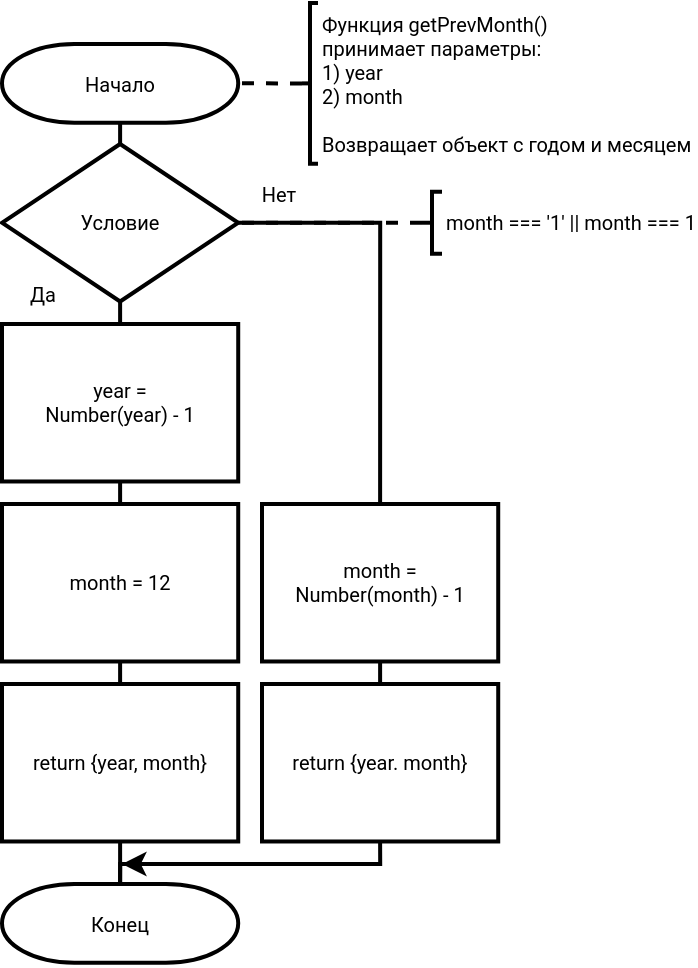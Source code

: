 <mxfile version="20.2.3" type="device"><diagram id="UNfGG9SOA_mBw4hMxctT" name="Page-1"><mxGraphModel dx="1422" dy="865" grid="1" gridSize="10" guides="1" tooltips="1" connect="1" arrows="1" fold="1" page="1" pageScale="1" pageWidth="827" pageHeight="1169" math="0" shadow="0"><root><mxCell id="0"/><mxCell id="1" parent="0"/><mxCell id="7jqYCMQR49oGiF5t58U8-7" style="edgeStyle=orthogonalEdgeStyle;rounded=0;orthogonalLoop=1;jettySize=auto;html=1;exitX=0.5;exitY=1;exitDx=0;exitDy=0;exitPerimeter=0;entryX=0.5;entryY=0;entryDx=0;entryDy=0;entryPerimeter=0;strokeWidth=2;endArrow=none;endFill=0;fontFamily=Roboto;fontSize=10;fontSource=https%3A%2F%2Ffonts.googleapis.com%2Fcss%3Ffamily%3DRoboto;" parent="1" source="7jqYCMQR49oGiF5t58U8-1" target="7jqYCMQR49oGiF5t58U8-2" edge="1"><mxGeometry relative="1" as="geometry"/></mxCell><mxCell id="7jqYCMQR49oGiF5t58U8-1" value="Начало" style="strokeWidth=2;html=1;shape=mxgraph.flowchart.terminator;whiteSpace=wrap;fontFamily=Roboto;fontSize=10;fontSource=https%3A%2F%2Ffonts.googleapis.com%2Fcss%3Ffamily%3DRoboto;" parent="1" vertex="1"><mxGeometry x="40" y="40" width="118.11" height="39.37" as="geometry"/></mxCell><mxCell id="7jqYCMQR49oGiF5t58U8-8" style="edgeStyle=orthogonalEdgeStyle;rounded=0;orthogonalLoop=1;jettySize=auto;html=1;exitX=0.5;exitY=1;exitDx=0;exitDy=0;exitPerimeter=0;entryX=0.5;entryY=0;entryDx=0;entryDy=0;endArrow=none;endFill=0;strokeWidth=2;fontFamily=Roboto;fontSize=10;fontSource=https%3A%2F%2Ffonts.googleapis.com%2Fcss%3Ffamily%3DRoboto;" parent="1" source="7jqYCMQR49oGiF5t58U8-2" target="7jqYCMQR49oGiF5t58U8-4" edge="1"><mxGeometry relative="1" as="geometry"/></mxCell><mxCell id="7jqYCMQR49oGiF5t58U8-15" style="edgeStyle=orthogonalEdgeStyle;rounded=0;orthogonalLoop=1;jettySize=auto;html=1;exitX=1;exitY=0.5;exitDx=0;exitDy=0;exitPerimeter=0;entryX=0.5;entryY=0;entryDx=0;entryDy=0;endArrow=none;endFill=0;strokeWidth=2;fontFamily=Roboto;fontSize=10;fontSource=https%3A%2F%2Ffonts.googleapis.com%2Fcss%3Ffamily%3DRoboto;" parent="1" source="7jqYCMQR49oGiF5t58U8-2" target="7jqYCMQR49oGiF5t58U8-11" edge="1"><mxGeometry relative="1" as="geometry"/></mxCell><mxCell id="7jqYCMQR49oGiF5t58U8-2" value="Условие" style="strokeWidth=2;html=1;shape=mxgraph.flowchart.decision;whiteSpace=wrap;fontFamily=Roboto;fontSize=10;fontSource=https%3A%2F%2Ffonts.googleapis.com%2Fcss%3Ffamily%3DRoboto;" parent="1" vertex="1"><mxGeometry x="40" y="90" width="118.11" height="78.74" as="geometry"/></mxCell><mxCell id="7jqYCMQR49oGiF5t58U8-18" style="edgeStyle=orthogonalEdgeStyle;rounded=0;orthogonalLoop=1;jettySize=auto;html=1;exitX=0;exitY=0.5;exitDx=0;exitDy=0;exitPerimeter=0;entryX=1;entryY=0.5;entryDx=0;entryDy=0;entryPerimeter=0;endArrow=none;endFill=0;strokeWidth=2;dashed=1;fontFamily=Roboto;fontSize=10;fontSource=https%3A%2F%2Ffonts.googleapis.com%2Fcss%3Ffamily%3DRoboto;" parent="1" source="7jqYCMQR49oGiF5t58U8-3" target="7jqYCMQR49oGiF5t58U8-2" edge="1"><mxGeometry relative="1" as="geometry"/></mxCell><mxCell id="7jqYCMQR49oGiF5t58U8-3" value="month === '1' || month === 1" style="strokeWidth=2;html=1;shape=mxgraph.flowchart.annotation_2;align=left;labelPosition=right;pointerEvents=1;fontFamily=Roboto;fontSize=10;fontSource=https%3A%2F%2Ffonts.googleapis.com%2Fcss%3Ffamily%3DRoboto;" parent="1" vertex="1"><mxGeometry x="250" y="113.87" width="10" height="31" as="geometry"/></mxCell><mxCell id="7jqYCMQR49oGiF5t58U8-9" style="edgeStyle=orthogonalEdgeStyle;rounded=0;orthogonalLoop=1;jettySize=auto;html=1;exitX=0.5;exitY=1;exitDx=0;exitDy=0;entryX=0.5;entryY=0;entryDx=0;entryDy=0;endArrow=none;endFill=0;strokeWidth=2;fontFamily=Roboto;fontSize=10;fontSource=https%3A%2F%2Ffonts.googleapis.com%2Fcss%3Ffamily%3DRoboto;" parent="1" source="7jqYCMQR49oGiF5t58U8-4" target="7jqYCMQR49oGiF5t58U8-5" edge="1"><mxGeometry relative="1" as="geometry"/></mxCell><mxCell id="7jqYCMQR49oGiF5t58U8-4" value="year =&lt;br style=&quot;font-size: 10px;&quot;&gt;Number(year) - 1" style="rounded=0;whiteSpace=wrap;html=1;absoluteArcSize=1;arcSize=14;strokeWidth=2;fontFamily=Roboto;fontSize=10;fontSource=https%3A%2F%2Ffonts.googleapis.com%2Fcss%3Ffamily%3DRoboto;" parent="1" vertex="1"><mxGeometry x="40" y="180" width="118.11" height="78.74" as="geometry"/></mxCell><mxCell id="7jqYCMQR49oGiF5t58U8-10" style="edgeStyle=orthogonalEdgeStyle;rounded=0;orthogonalLoop=1;jettySize=auto;html=1;exitX=0.5;exitY=1;exitDx=0;exitDy=0;entryX=0.5;entryY=0;entryDx=0;entryDy=0;endArrow=none;endFill=0;strokeWidth=2;fontFamily=Roboto;fontSize=10;fontSource=https%3A%2F%2Ffonts.googleapis.com%2Fcss%3Ffamily%3DRoboto;" parent="1" source="7jqYCMQR49oGiF5t58U8-5" target="7jqYCMQR49oGiF5t58U8-6" edge="1"><mxGeometry relative="1" as="geometry"/></mxCell><mxCell id="7jqYCMQR49oGiF5t58U8-5" value="month = 12" style="rounded=0;whiteSpace=wrap;html=1;absoluteArcSize=1;arcSize=14;strokeWidth=2;fontFamily=Roboto;fontSize=10;fontSource=https%3A%2F%2Ffonts.googleapis.com%2Fcss%3Ffamily%3DRoboto;" parent="1" vertex="1"><mxGeometry x="40" y="270" width="118.11" height="78.74" as="geometry"/></mxCell><mxCell id="7jqYCMQR49oGiF5t58U8-14" style="edgeStyle=orthogonalEdgeStyle;rounded=0;orthogonalLoop=1;jettySize=auto;html=1;exitX=0.5;exitY=1;exitDx=0;exitDy=0;entryX=0.5;entryY=0;entryDx=0;entryDy=0;entryPerimeter=0;endArrow=none;endFill=0;strokeWidth=2;fontFamily=Roboto;fontSize=10;fontSource=https%3A%2F%2Ffonts.googleapis.com%2Fcss%3Ffamily%3DRoboto;" parent="1" source="7jqYCMQR49oGiF5t58U8-6" target="7jqYCMQR49oGiF5t58U8-13" edge="1"><mxGeometry relative="1" as="geometry"/></mxCell><mxCell id="7jqYCMQR49oGiF5t58U8-6" value="return {year, month}" style="rounded=0;whiteSpace=wrap;html=1;absoluteArcSize=1;arcSize=14;strokeWidth=2;fontFamily=Roboto;fontSize=10;fontSource=https%3A%2F%2Ffonts.googleapis.com%2Fcss%3Ffamily%3DRoboto;" parent="1" vertex="1"><mxGeometry x="40" y="360" width="118.11" height="78.74" as="geometry"/></mxCell><mxCell id="7jqYCMQR49oGiF5t58U8-16" style="edgeStyle=orthogonalEdgeStyle;rounded=0;orthogonalLoop=1;jettySize=auto;html=1;exitX=0.5;exitY=1;exitDx=0;exitDy=0;entryX=0.5;entryY=0;entryDx=0;entryDy=0;endArrow=none;endFill=0;strokeWidth=2;fontFamily=Roboto;fontSize=10;fontSource=https%3A%2F%2Ffonts.googleapis.com%2Fcss%3Ffamily%3DRoboto;" parent="1" source="7jqYCMQR49oGiF5t58U8-11" target="7jqYCMQR49oGiF5t58U8-12" edge="1"><mxGeometry relative="1" as="geometry"/></mxCell><mxCell id="7jqYCMQR49oGiF5t58U8-11" value="month = &lt;br style=&quot;font-size: 10px;&quot;&gt;Number(month) - 1" style="rounded=0;whiteSpace=wrap;html=1;absoluteArcSize=1;arcSize=14;strokeWidth=2;fontFamily=Roboto;fontSize=10;fontSource=https%3A%2F%2Ffonts.googleapis.com%2Fcss%3Ffamily%3DRoboto;" parent="1" vertex="1"><mxGeometry x="170" y="270" width="118.11" height="78.74" as="geometry"/></mxCell><mxCell id="7jqYCMQR49oGiF5t58U8-17" style="edgeStyle=orthogonalEdgeStyle;rounded=0;orthogonalLoop=1;jettySize=auto;html=1;exitX=0.5;exitY=1;exitDx=0;exitDy=0;entryX=0.5;entryY=0;entryDx=0;entryDy=0;entryPerimeter=0;endArrow=none;endFill=0;strokeWidth=2;fontFamily=Roboto;fontSize=10;fontSource=https%3A%2F%2Ffonts.googleapis.com%2Fcss%3Ffamily%3DRoboto;" parent="1" source="7jqYCMQR49oGiF5t58U8-12" target="7jqYCMQR49oGiF5t58U8-13" edge="1"><mxGeometry relative="1" as="geometry"><Array as="points"><mxPoint x="229" y="450"/><mxPoint x="99" y="450"/></Array></mxGeometry></mxCell><mxCell id="7jqYCMQR49oGiF5t58U8-12" value="return {year. month}" style="rounded=0;whiteSpace=wrap;html=1;absoluteArcSize=1;arcSize=14;strokeWidth=2;fontFamily=Roboto;fontSize=10;fontSource=https%3A%2F%2Ffonts.googleapis.com%2Fcss%3Ffamily%3DRoboto;" parent="1" vertex="1"><mxGeometry x="170" y="360" width="118.11" height="78.74" as="geometry"/></mxCell><mxCell id="7jqYCMQR49oGiF5t58U8-13" value="Конец" style="strokeWidth=2;html=1;shape=mxgraph.flowchart.terminator;whiteSpace=wrap;fontFamily=Roboto;fontSize=10;fontSource=https%3A%2F%2Ffonts.googleapis.com%2Fcss%3Ffamily%3DRoboto;" parent="1" vertex="1"><mxGeometry x="40" y="460" width="118.11" height="39.37" as="geometry"/></mxCell><mxCell id="7jqYCMQR49oGiF5t58U8-20" style="edgeStyle=orthogonalEdgeStyle;rounded=0;orthogonalLoop=1;jettySize=auto;html=1;exitX=0;exitY=0.5;exitDx=0;exitDy=0;exitPerimeter=0;entryX=1;entryY=0.5;entryDx=0;entryDy=0;entryPerimeter=0;dashed=1;endArrow=none;endFill=0;strokeWidth=2;fontFamily=Roboto;fontSize=10;fontSource=https%3A%2F%2Ffonts.googleapis.com%2Fcss%3Ffamily%3DRoboto;" parent="1" source="7jqYCMQR49oGiF5t58U8-19" target="7jqYCMQR49oGiF5t58U8-1" edge="1"><mxGeometry relative="1" as="geometry"/></mxCell><mxCell id="7jqYCMQR49oGiF5t58U8-19" value="Функция getPrevMonth()&lt;br style=&quot;font-size: 10px;&quot;&gt;принимает параметры:&lt;br style=&quot;font-size: 10px;&quot;&gt;1) year&lt;br style=&quot;font-size: 10px;&quot;&gt;2) month&lt;br style=&quot;font-size: 10px;&quot;&gt;&lt;br style=&quot;font-size: 10px;&quot;&gt;Возвращает объект с годом и месяцем" style="strokeWidth=2;html=1;shape=mxgraph.flowchart.annotation_2;align=left;labelPosition=right;pointerEvents=1;fontFamily=Roboto;fontSize=10;fontSource=https%3A%2F%2Ffonts.googleapis.com%2Fcss%3Ffamily%3DRoboto;" parent="1" vertex="1"><mxGeometry x="190" y="19.53" width="8" height="80.32" as="geometry"/></mxCell><mxCell id="7jqYCMQR49oGiF5t58U8-21" value="Да" style="text;html=1;align=center;verticalAlign=middle;resizable=0;points=[];autosize=1;strokeColor=none;fillColor=none;fontFamily=Roboto;fontSize=10;fontSource=https%3A%2F%2Ffonts.googleapis.com%2Fcss%3Ffamily%3DRoboto;" parent="1" vertex="1"><mxGeometry x="45" y="150" width="30" height="30" as="geometry"/></mxCell><mxCell id="7jqYCMQR49oGiF5t58U8-22" value="Нет" style="text;html=1;align=center;verticalAlign=middle;resizable=0;points=[];autosize=1;strokeColor=none;fillColor=none;fontFamily=Roboto;fontSize=10;fontSource=https%3A%2F%2Ffonts.googleapis.com%2Fcss%3Ffamily%3DRoboto;" parent="1" vertex="1"><mxGeometry x="158" y="100" width="40" height="30" as="geometry"/></mxCell><mxCell id="7jqYCMQR49oGiF5t58U8-23" value="" style="endArrow=classic;html=1;rounded=0;strokeWidth=2;fontFamily=Roboto;fontSize=10;fontSource=https%3A%2F%2Ffonts.googleapis.com%2Fcss%3Ffamily%3DRoboto;" parent="1" edge="1"><mxGeometry width="50" height="50" relative="1" as="geometry"><mxPoint x="230" y="450" as="sourcePoint"/><mxPoint x="100" y="450" as="targetPoint"/></mxGeometry></mxCell></root></mxGraphModel></diagram></mxfile>